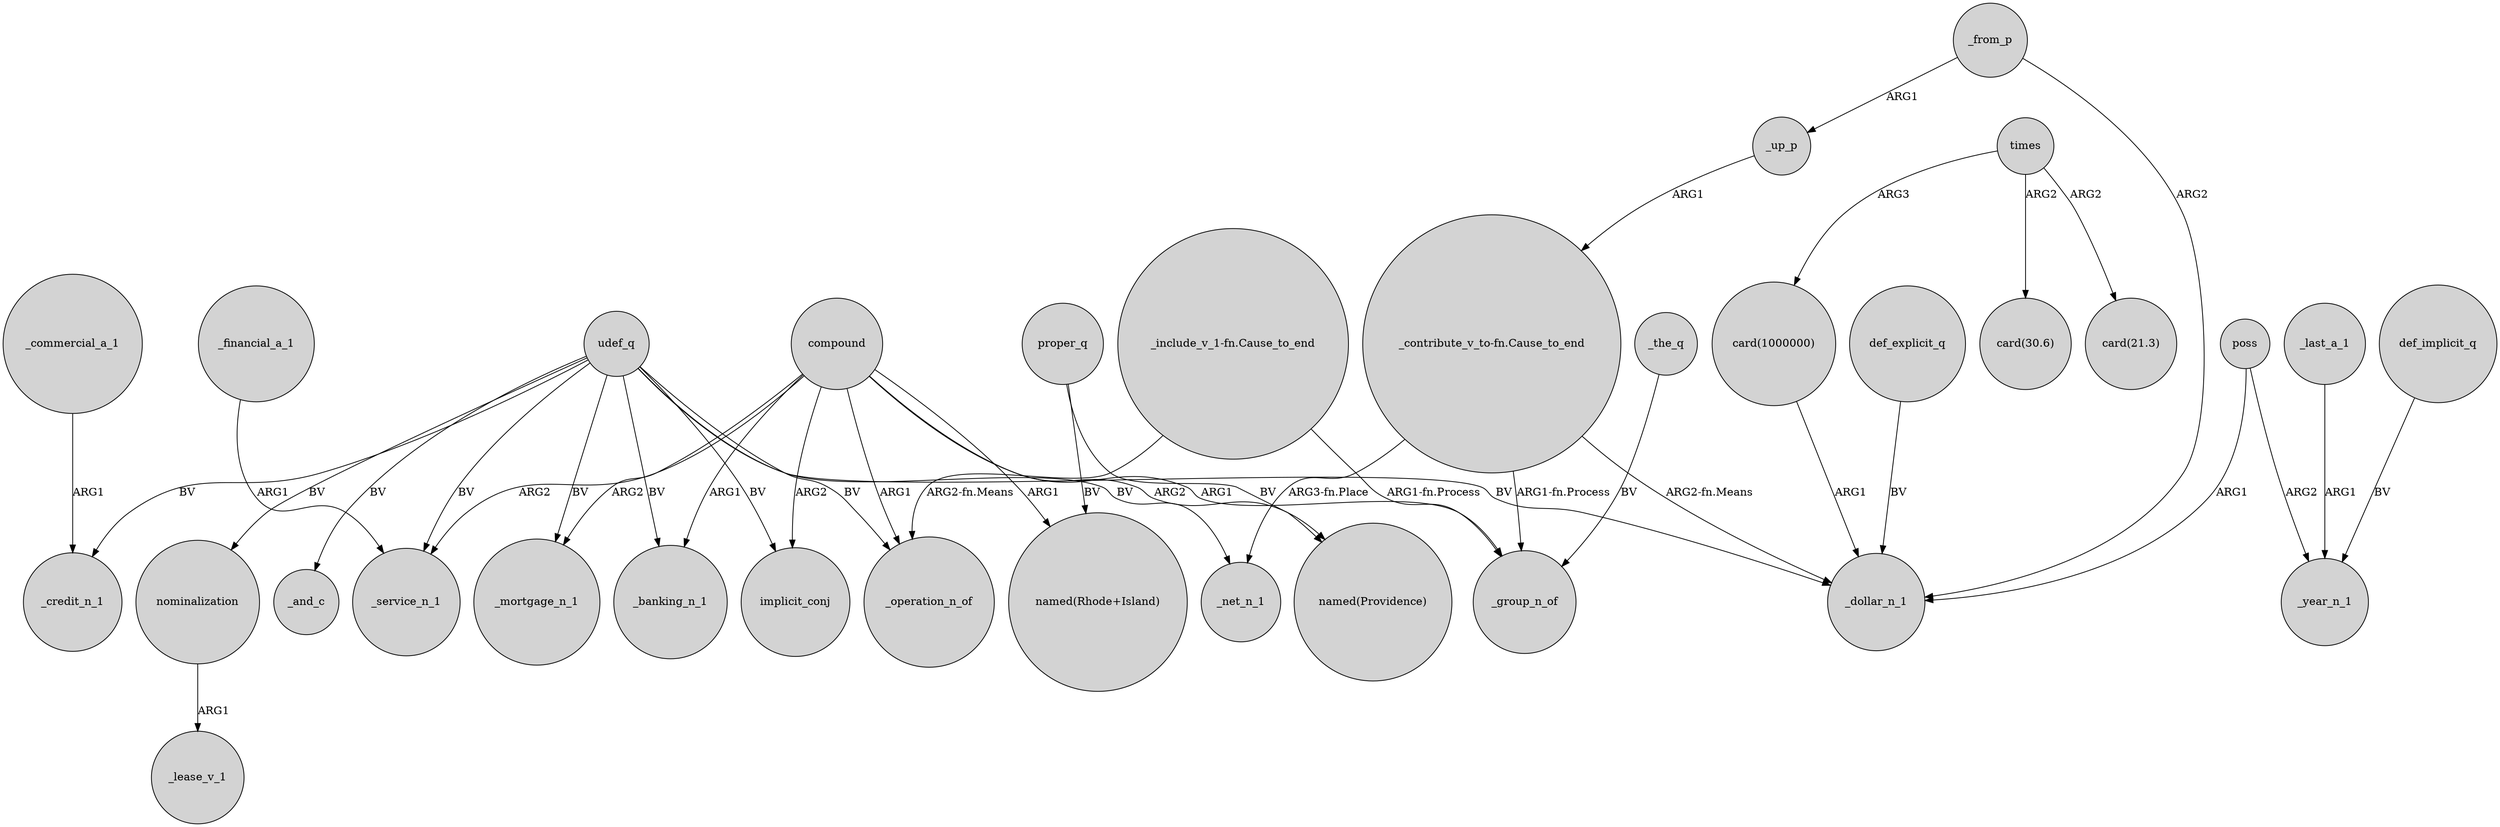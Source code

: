 digraph {
	node [shape=circle style=filled]
	def_explicit_q -> _dollar_n_1 [label=BV]
	udef_q -> _service_n_1 [label=BV]
	proper_q -> "named(Providence)" [label=BV]
	compound -> _service_n_1 [label=ARG2]
	_up_p -> "_contribute_v_to-fn.Cause_to_end" [label=ARG1]
	_financial_a_1 -> _service_n_1 [label=ARG1]
	def_implicit_q -> _year_n_1 [label=BV]
	udef_q -> nominalization [label=BV]
	times -> "card(1000000)" [label=ARG3]
	poss -> _year_n_1 [label=ARG2]
	"_contribute_v_to-fn.Cause_to_end" -> _group_n_of [label="ARG1-fn.Process"]
	compound -> _operation_n_of [label=ARG1]
	proper_q -> "named(Rhode+Island)" [label=BV]
	_commercial_a_1 -> _credit_n_1 [label=ARG1]
	udef_q -> _and_c [label=BV]
	"_contribute_v_to-fn.Cause_to_end" -> _dollar_n_1 [label="ARG2-fn.Means"]
	compound -> _group_n_of [label=ARG1]
	compound -> implicit_conj [label=ARG2]
	"_contribute_v_to-fn.Cause_to_end" -> _net_n_1 [label="ARG3-fn.Place"]
	compound -> _mortgage_n_1 [label=ARG2]
	udef_q -> _mortgage_n_1 [label=BV]
	"_include_v_1-fn.Cause_to_end" -> _group_n_of [label="ARG1-fn.Process"]
	udef_q -> _operation_n_of [label=BV]
	udef_q -> _net_n_1 [label=BV]
	_the_q -> _group_n_of [label=BV]
	_last_a_1 -> _year_n_1 [label=ARG1]
	udef_q -> _banking_n_1 [label=BV]
	udef_q -> _dollar_n_1 [label=BV]
	nominalization -> _lease_v_1 [label=ARG1]
	"card(1000000)" -> _dollar_n_1 [label=ARG1]
	compound -> "named(Providence)" [label=ARG2]
	udef_q -> _credit_n_1 [label=BV]
	"_include_v_1-fn.Cause_to_end" -> _operation_n_of [label="ARG2-fn.Means"]
	poss -> _dollar_n_1 [label=ARG1]
	_from_p -> _up_p [label=ARG1]
	compound -> "named(Rhode+Island)" [label=ARG1]
	udef_q -> implicit_conj [label=BV]
	_from_p -> _dollar_n_1 [label=ARG2]
	times -> "card(21.3)" [label=ARG2]
	compound -> _banking_n_1 [label=ARG1]
	times -> "card(30.6)" [label=ARG2]
}
